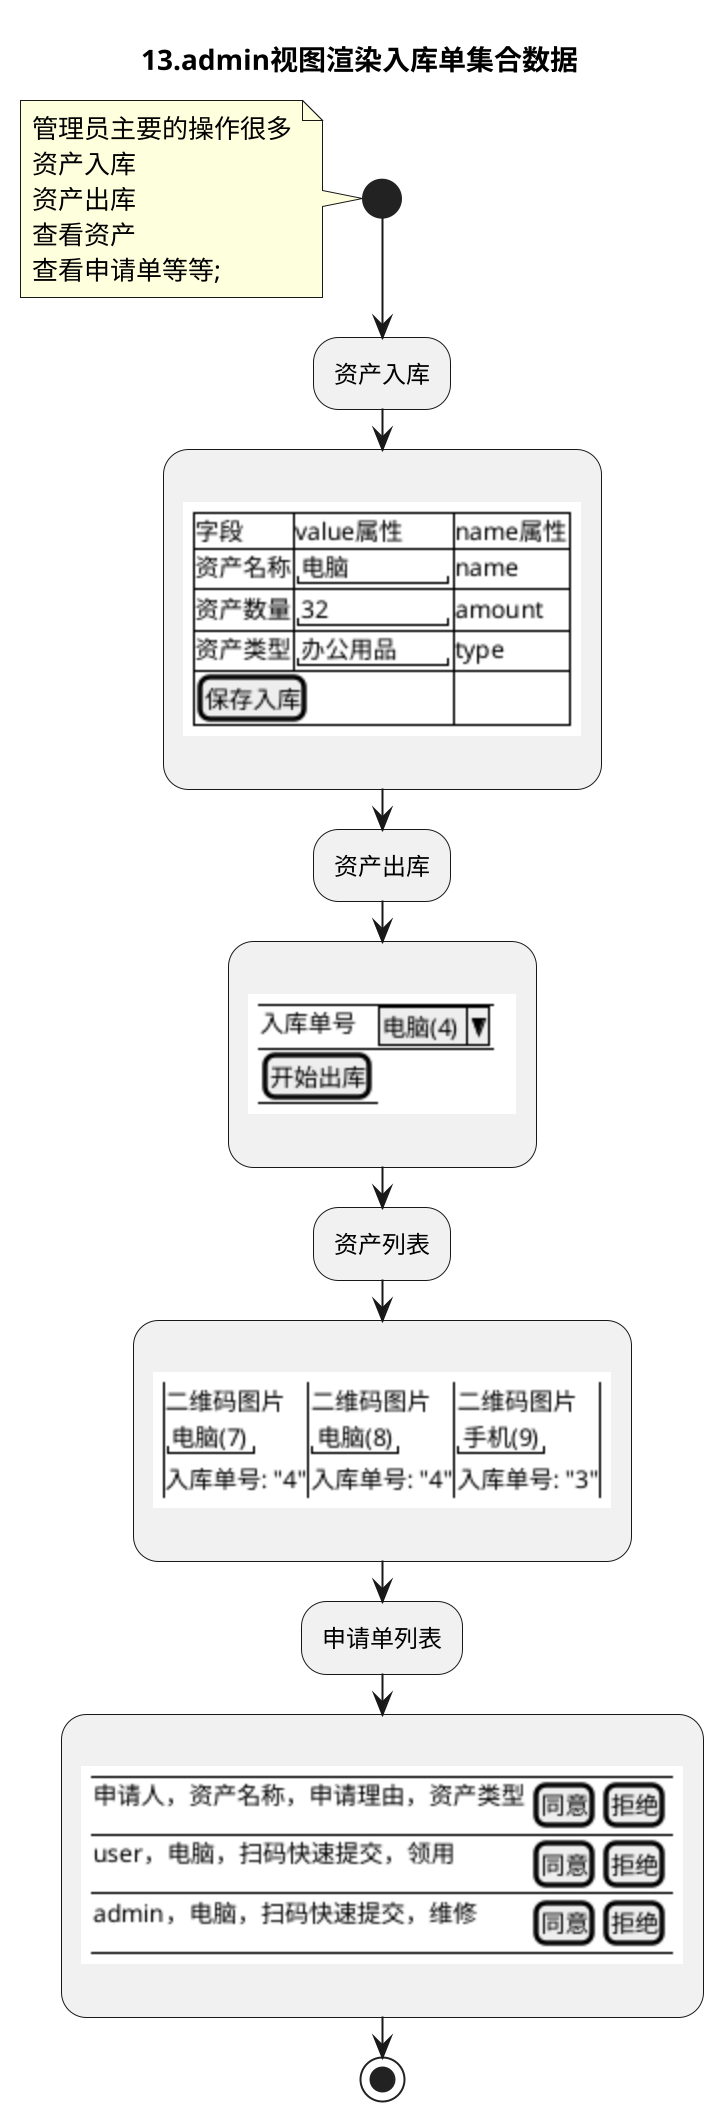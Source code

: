 @startuml
scale 2
title 13.admin视图渲染入库单集合数据

start
note left
管理员主要的操作很多
资产入库
资产出库
查看资产
查看申请单等等;
end note
:资产入库;
:
{{
salt
{#
  字段| value属性|name属性
  资产名称 | "电脑       "|name
  资产数量| "32       "|amount
  资产类型|"办公用品     "|type
   [保存入库]|*
}
}}
;

:资产出库;

:
{{
salt
{-
    入库单号| ^电脑(4)^
    [开始出库]
}
}}
;

:资产列表;
:
{{
salt
{!
    二维码图片|二维码图片|二维码图片
    "电脑(7)"|"电脑(8)"|"手机(9)"
    入库单号: "4"|入库单号: "4"|入库单号: "3"
}
}}
;

:申请单列表;
:
{{
salt
{-
  申请人，资产名称，申请理由，资产类型    {[同意]|[拒绝]}
  user，电脑，扫码快速提交，领用    {[同意]|[拒绝]}
  admin，电脑，扫码快速提交，维修    {[同意]|[拒绝]}
}
}}
;
stop
@enduml